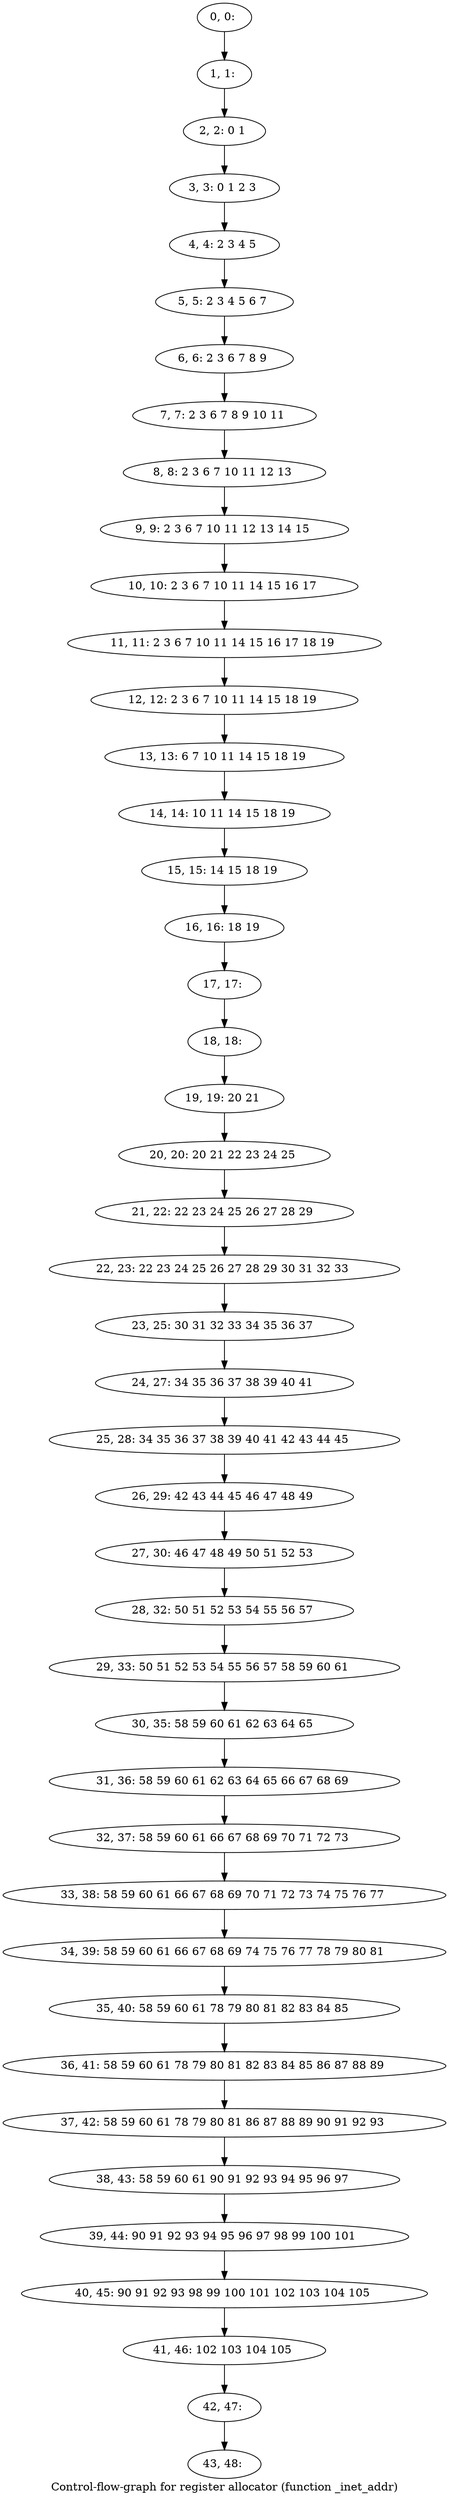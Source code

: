 digraph G {
graph [label="Control-flow-graph for register allocator (function _inet_addr)"]
0[label="0, 0: "];
1[label="1, 1: "];
2[label="2, 2: 0 1 "];
3[label="3, 3: 0 1 2 3 "];
4[label="4, 4: 2 3 4 5 "];
5[label="5, 5: 2 3 4 5 6 7 "];
6[label="6, 6: 2 3 6 7 8 9 "];
7[label="7, 7: 2 3 6 7 8 9 10 11 "];
8[label="8, 8: 2 3 6 7 10 11 12 13 "];
9[label="9, 9: 2 3 6 7 10 11 12 13 14 15 "];
10[label="10, 10: 2 3 6 7 10 11 14 15 16 17 "];
11[label="11, 11: 2 3 6 7 10 11 14 15 16 17 18 19 "];
12[label="12, 12: 2 3 6 7 10 11 14 15 18 19 "];
13[label="13, 13: 6 7 10 11 14 15 18 19 "];
14[label="14, 14: 10 11 14 15 18 19 "];
15[label="15, 15: 14 15 18 19 "];
16[label="16, 16: 18 19 "];
17[label="17, 17: "];
18[label="18, 18: "];
19[label="19, 19: 20 21 "];
20[label="20, 20: 20 21 22 23 24 25 "];
21[label="21, 22: 22 23 24 25 26 27 28 29 "];
22[label="22, 23: 22 23 24 25 26 27 28 29 30 31 32 33 "];
23[label="23, 25: 30 31 32 33 34 35 36 37 "];
24[label="24, 27: 34 35 36 37 38 39 40 41 "];
25[label="25, 28: 34 35 36 37 38 39 40 41 42 43 44 45 "];
26[label="26, 29: 42 43 44 45 46 47 48 49 "];
27[label="27, 30: 46 47 48 49 50 51 52 53 "];
28[label="28, 32: 50 51 52 53 54 55 56 57 "];
29[label="29, 33: 50 51 52 53 54 55 56 57 58 59 60 61 "];
30[label="30, 35: 58 59 60 61 62 63 64 65 "];
31[label="31, 36: 58 59 60 61 62 63 64 65 66 67 68 69 "];
32[label="32, 37: 58 59 60 61 66 67 68 69 70 71 72 73 "];
33[label="33, 38: 58 59 60 61 66 67 68 69 70 71 72 73 74 75 76 77 "];
34[label="34, 39: 58 59 60 61 66 67 68 69 74 75 76 77 78 79 80 81 "];
35[label="35, 40: 58 59 60 61 78 79 80 81 82 83 84 85 "];
36[label="36, 41: 58 59 60 61 78 79 80 81 82 83 84 85 86 87 88 89 "];
37[label="37, 42: 58 59 60 61 78 79 80 81 86 87 88 89 90 91 92 93 "];
38[label="38, 43: 58 59 60 61 90 91 92 93 94 95 96 97 "];
39[label="39, 44: 90 91 92 93 94 95 96 97 98 99 100 101 "];
40[label="40, 45: 90 91 92 93 98 99 100 101 102 103 104 105 "];
41[label="41, 46: 102 103 104 105 "];
42[label="42, 47: "];
43[label="43, 48: "];
0->1 ;
1->2 ;
2->3 ;
3->4 ;
4->5 ;
5->6 ;
6->7 ;
7->8 ;
8->9 ;
9->10 ;
10->11 ;
11->12 ;
12->13 ;
13->14 ;
14->15 ;
15->16 ;
16->17 ;
17->18 ;
18->19 ;
19->20 ;
20->21 ;
21->22 ;
22->23 ;
23->24 ;
24->25 ;
25->26 ;
26->27 ;
27->28 ;
28->29 ;
29->30 ;
30->31 ;
31->32 ;
32->33 ;
33->34 ;
34->35 ;
35->36 ;
36->37 ;
37->38 ;
38->39 ;
39->40 ;
40->41 ;
41->42 ;
42->43 ;
}
